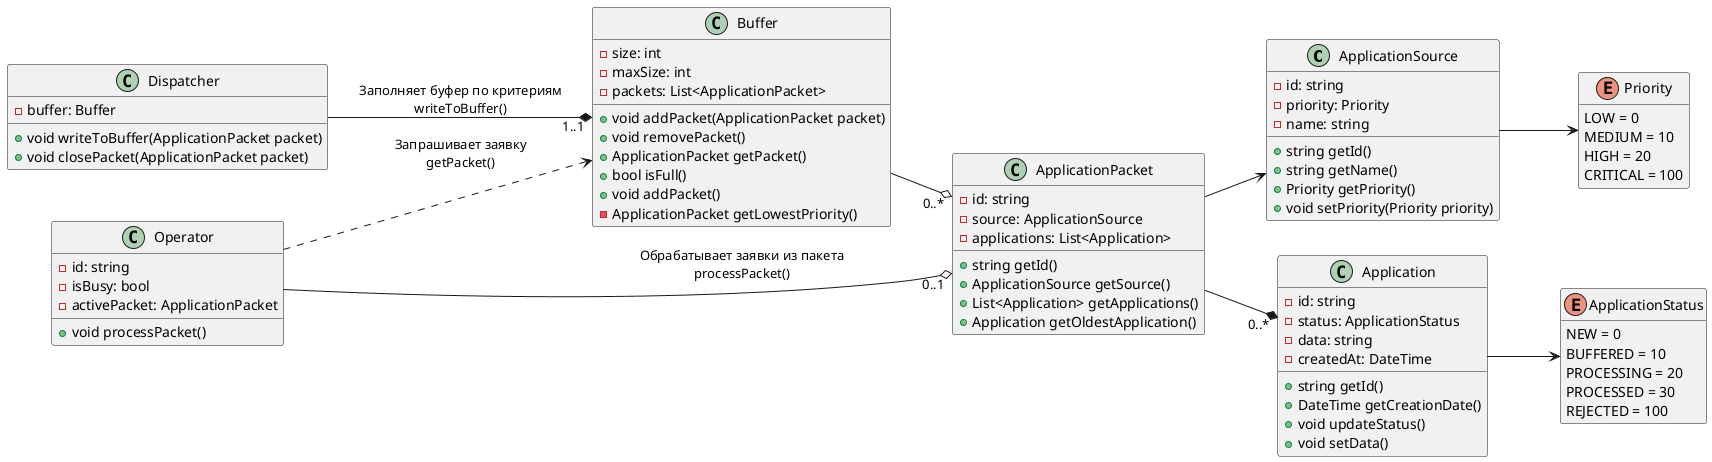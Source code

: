 @startuml class-diagram
class ApplicationSource {
	-id: string
	-priority: Priority
	-name: string
	+string getId()
	+string getName()
	+Priority getPriority()
	+void setPriority(Priority priority)
}

class Application {
	-id: string
	-status: ApplicationStatus
	-data: string
	-createdAt: DateTime
	+string getId()
	+DateTime getCreationDate()
	+void updateStatus()
	+void setData()
}

class ApplicationPacket {
	-id: string
	-source: ApplicationSource
	-applications: List<Application>
	+string getId()
	+ApplicationSource getSource()
	+List<Application> getApplications()
	+Application getOldestApplication()
}

class Buffer {
	-size: int
	-maxSize: int
	-packets: List<ApplicationPacket>
	+void addPacket(ApplicationPacket packet)
	+void removePacket()
	+ApplicationPacket getPacket()
	+bool isFull()
	+void addPacket()
	-ApplicationPacket getLowestPriority()
}

class Dispatcher {
	-buffer: Buffer
	+void writeToBuffer(ApplicationPacket packet)
	+void closePacket(ApplicationPacket packet)
}

class Operator {
	-id: string
	-isBusy: bool
	-activePacket: ApplicationPacket
	+void processPacket()
}

enum Priority {
	LOW = 0
	MEDIUM = 10
	HIGH = 20
	CRITICAL = 100
}

enum ApplicationStatus {
	NEW = 0
	BUFFERED = 10
	PROCESSING = 20
	PROCESSED = 30
	REJECTED = 100
}

ApplicationSource --> Priority
Application --> ApplicationStatus
ApplicationPacket --> ApplicationSource
ApplicationPacket  --* "0..*" Application
Operator --o "0..1" ApplicationPacket: Обрабатывает заявки из пакета\nprocessPacket()
Dispatcher --* "1..1" Buffer: Заполняет буфер по критериям\nwriteToBuffer()
Buffer --o "0..*" ApplicationPacket

Operator ..> Buffer: Запрашивает заявку\ngetPacket()

hide empty members
left to right direction
@enduml